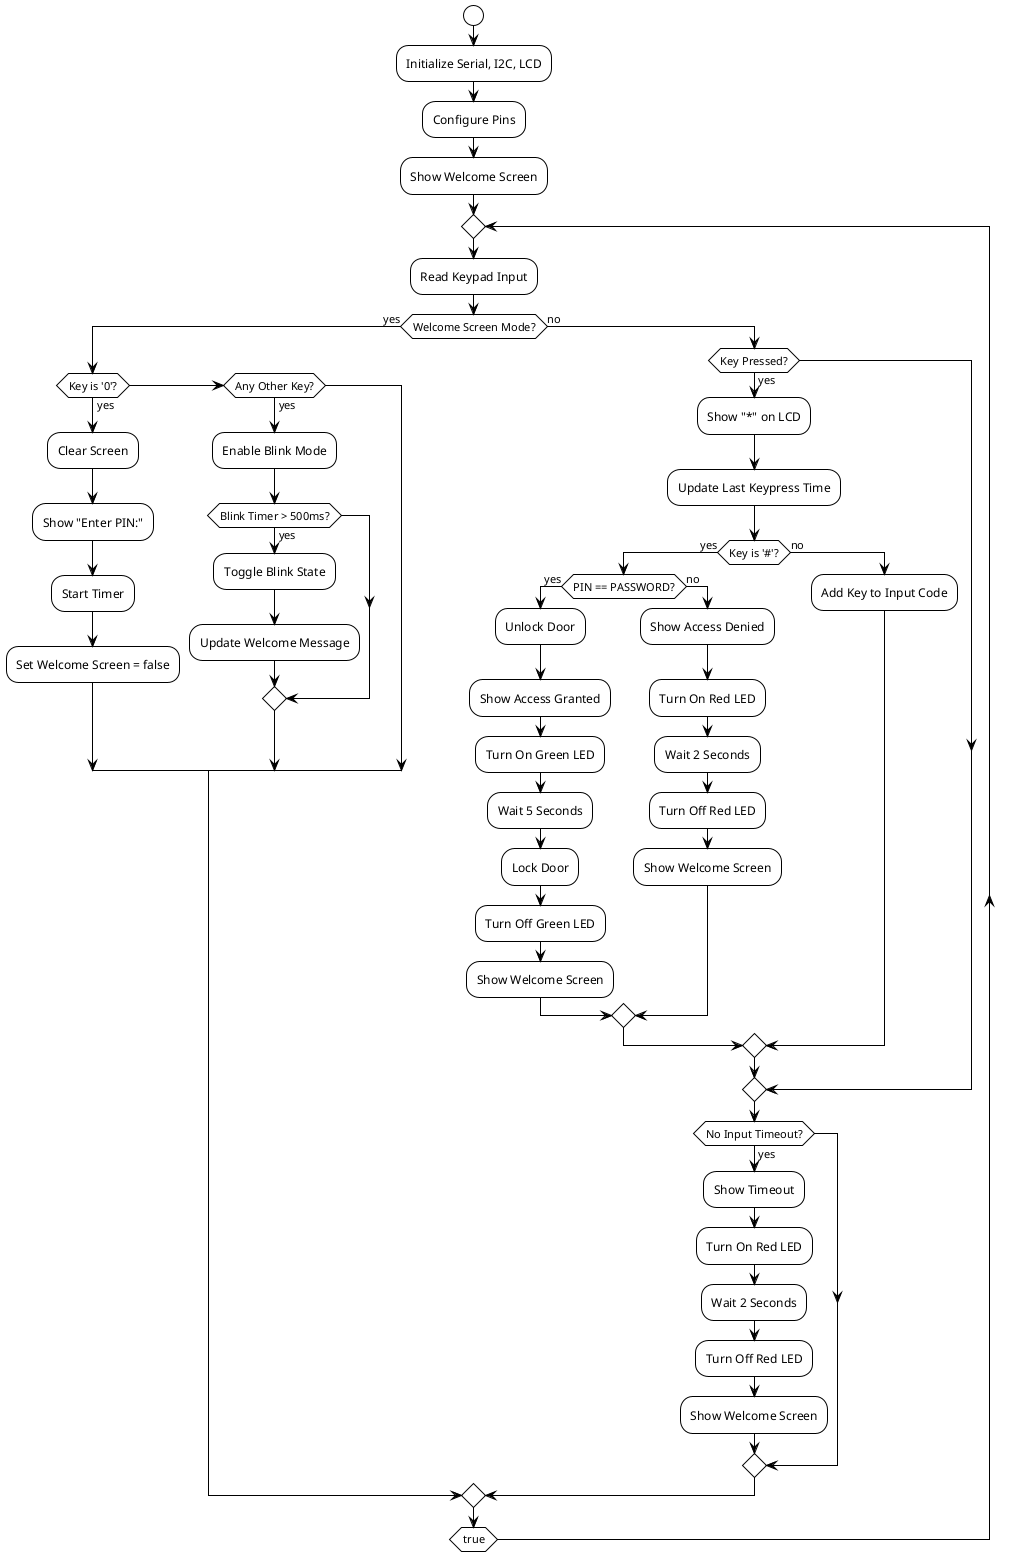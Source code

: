 @startuml
!theme plain
skinparam defaultTextAlignment center

start
:Initialize Serial, I2C, LCD;
:Configure Pins;
:Show Welcome Screen;

repeat
  :Read Keypad Input;

  if (Welcome Screen Mode?) then (yes)
    if (Key is '0'?) then (yes)
      :Clear Screen;
      :Show "Enter PIN:";
      :Start Timer;
      :Set Welcome Screen = false;
    elseif (Any Other Key?) then (yes)
      :Enable Blink Mode;
      if (Blink Timer > 500ms?) then (yes)
        :Toggle Blink State;
        :Update Welcome Message;
      endif
    endif
  else (no)
    if (Key Pressed?) then (yes)
      :Show "*" on LCD;
      :Update Last Keypress Time;
      
      if (Key is '#'?) then (yes)
        if (PIN == PASSWORD?) then (yes)
          :Unlock Door;
          :Show Access Granted;
          :Turn On Green LED;
          :Wait 5 Seconds;
          :Lock Door;
          :Turn Off Green LED;
          :Show Welcome Screen;
        else (no)
          :Show Access Denied;
          :Turn On Red LED;
          :Wait 2 Seconds;
          :Turn Off Red LED;
          :Show Welcome Screen;
        endif
      else (no)
        :Add Key to Input Code;
      endif
    endif
    
    if (No Input Timeout?) then (yes)
      :Show Timeout;
      :Turn On Red LED;
      :Wait 2 Seconds;
      :Turn Off Red LED;
      :Show Welcome Screen;
    endif
  endif
repeat while (true)

@enduml